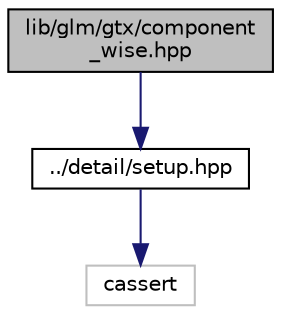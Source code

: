 digraph "lib/glm/gtx/component_wise.hpp"
{
  edge [fontname="Helvetica",fontsize="10",labelfontname="Helvetica",labelfontsize="10"];
  node [fontname="Helvetica",fontsize="10",shape=record];
  Node0 [label="lib/glm/gtx/component\l_wise.hpp",height=0.2,width=0.4,color="black", fillcolor="grey75", style="filled", fontcolor="black"];
  Node0 -> Node1 [color="midnightblue",fontsize="10",style="solid",fontname="Helvetica"];
  Node1 [label="../detail/setup.hpp",height=0.2,width=0.4,color="black", fillcolor="white", style="filled",URL="$setup_8hpp_source.html"];
  Node1 -> Node2 [color="midnightblue",fontsize="10",style="solid",fontname="Helvetica"];
  Node2 [label="cassert",height=0.2,width=0.4,color="grey75", fillcolor="white", style="filled"];
}
